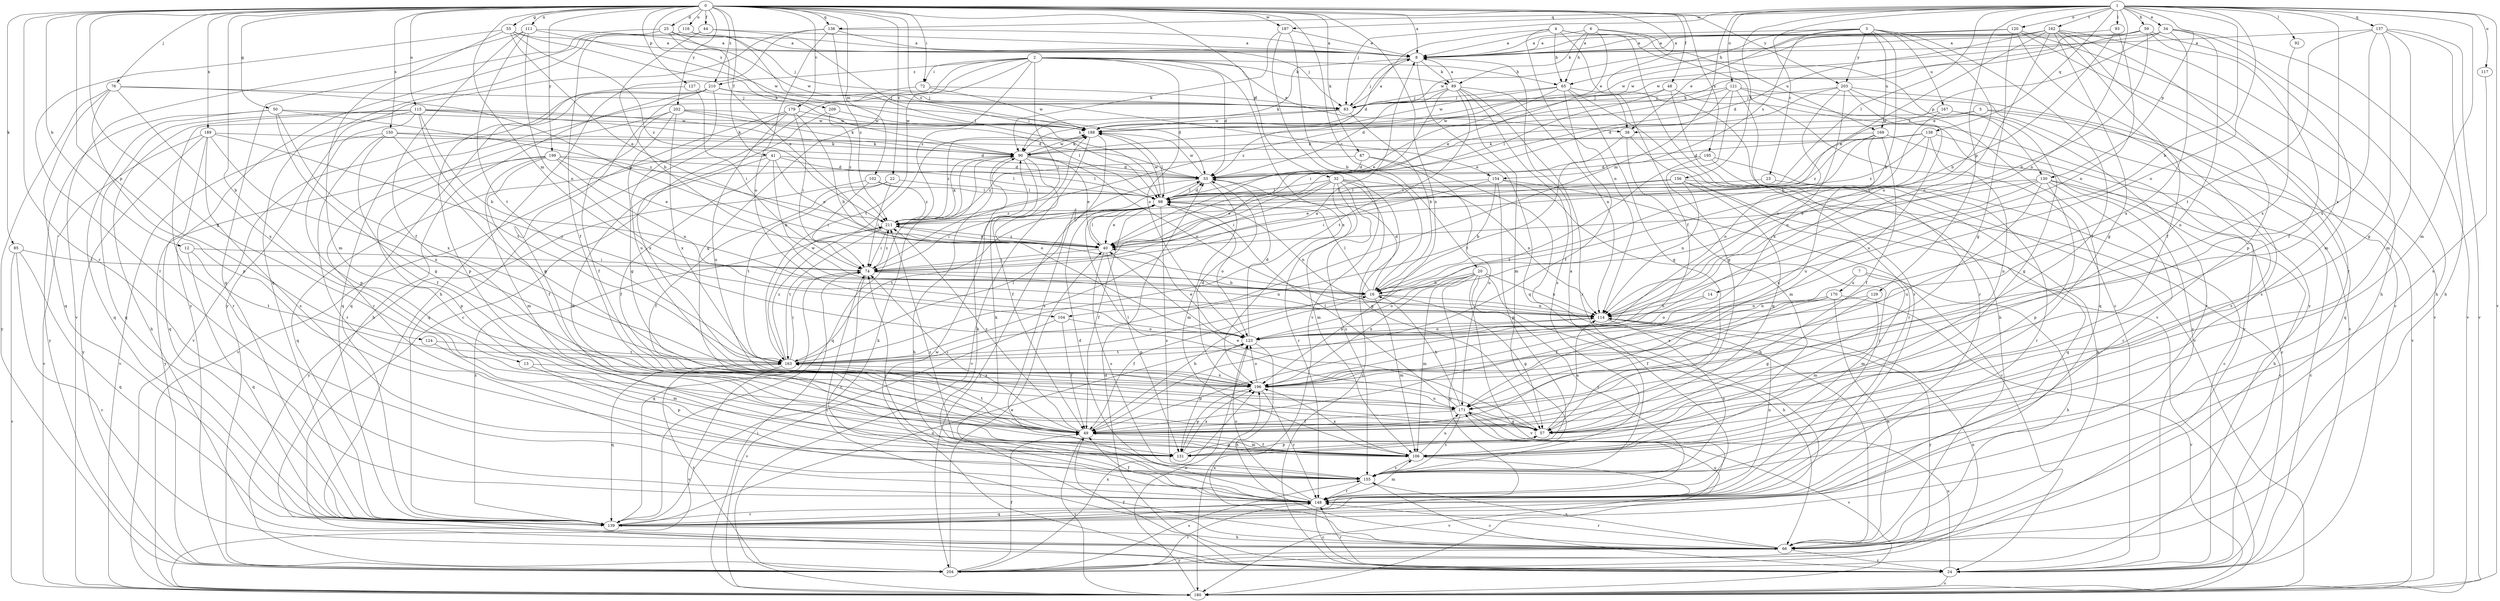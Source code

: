 strict digraph  {
0;
1;
2;
3;
4;
5;
6;
7;
8;
12;
13;
14;
16;
20;
22;
23;
24;
25;
32;
33;
34;
38;
40;
41;
44;
48;
49;
50;
55;
57;
59;
65;
66;
72;
74;
76;
83;
85;
87;
89;
90;
92;
93;
98;
102;
104;
106;
111;
114;
115;
116;
117;
120;
121;
123;
124;
127;
129;
130;
131;
136;
137;
138;
139;
148;
150;
154;
155;
156;
162;
163;
167;
169;
170;
171;
179;
180;
187;
188;
189;
195;
196;
199;
202;
203;
204;
209;
210;
211;
0 -> 8  [label=a];
0 -> 12  [label=b];
0 -> 13  [label=b];
0 -> 20  [label=c];
0 -> 22  [label=c];
0 -> 25  [label=d];
0 -> 32  [label=d];
0 -> 41  [label=f];
0 -> 44  [label=f];
0 -> 48  [label=f];
0 -> 49  [label=f];
0 -> 50  [label=g];
0 -> 55  [label=g];
0 -> 57  [label=g];
0 -> 72  [label=i];
0 -> 76  [label=j];
0 -> 85  [label=k];
0 -> 87  [label=k];
0 -> 102  [label=m];
0 -> 104  [label=m];
0 -> 111  [label=n];
0 -> 115  [label=o];
0 -> 116  [label=o];
0 -> 124  [label=p];
0 -> 127  [label=p];
0 -> 136  [label=q];
0 -> 148  [label=r];
0 -> 150  [label=s];
0 -> 154  [label=s];
0 -> 179  [label=v];
0 -> 187  [label=w];
0 -> 189  [label=x];
0 -> 195  [label=x];
0 -> 196  [label=x];
0 -> 199  [label=y];
0 -> 202  [label=y];
0 -> 203  [label=y];
0 -> 209  [label=z];
0 -> 210  [label=z];
1 -> 14  [label=b];
1 -> 23  [label=c];
1 -> 34  [label=e];
1 -> 59  [label=h];
1 -> 83  [label=j];
1 -> 92  [label=l];
1 -> 93  [label=l];
1 -> 98  [label=l];
1 -> 104  [label=m];
1 -> 106  [label=m];
1 -> 114  [label=n];
1 -> 117  [label=o];
1 -> 120  [label=o];
1 -> 121  [label=o];
1 -> 123  [label=o];
1 -> 129  [label=p];
1 -> 130  [label=p];
1 -> 136  [label=q];
1 -> 137  [label=q];
1 -> 138  [label=q];
1 -> 156  [label=t];
1 -> 162  [label=t];
1 -> 180  [label=v];
1 -> 187  [label=w];
1 -> 196  [label=x];
2 -> 24  [label=c];
2 -> 33  [label=d];
2 -> 38  [label=e];
2 -> 57  [label=g];
2 -> 65  [label=h];
2 -> 72  [label=i];
2 -> 74  [label=i];
2 -> 89  [label=k];
2 -> 123  [label=o];
2 -> 163  [label=t];
2 -> 196  [label=x];
2 -> 210  [label=z];
2 -> 211  [label=z];
3 -> 8  [label=a];
3 -> 16  [label=b];
3 -> 38  [label=e];
3 -> 49  [label=f];
3 -> 65  [label=h];
3 -> 123  [label=o];
3 -> 154  [label=s];
3 -> 167  [label=u];
3 -> 169  [label=u];
3 -> 203  [label=y];
4 -> 8  [label=a];
4 -> 33  [label=d];
4 -> 38  [label=e];
4 -> 65  [label=h];
4 -> 114  [label=n];
4 -> 130  [label=p];
4 -> 180  [label=v];
5 -> 38  [label=e];
5 -> 139  [label=q];
5 -> 155  [label=s];
5 -> 188  [label=w];
6 -> 8  [label=a];
6 -> 24  [label=c];
6 -> 40  [label=e];
6 -> 65  [label=h];
6 -> 89  [label=k];
6 -> 169  [label=u];
7 -> 49  [label=f];
7 -> 66  [label=h];
7 -> 106  [label=m];
7 -> 170  [label=u];
8 -> 83  [label=j];
8 -> 89  [label=k];
8 -> 90  [label=k];
8 -> 139  [label=q];
12 -> 74  [label=i];
12 -> 139  [label=q];
12 -> 163  [label=t];
13 -> 131  [label=p];
13 -> 196  [label=x];
14 -> 114  [label=n];
14 -> 123  [label=o];
16 -> 33  [label=d];
16 -> 49  [label=f];
16 -> 57  [label=g];
16 -> 98  [label=l];
16 -> 106  [label=m];
16 -> 114  [label=n];
20 -> 16  [label=b];
20 -> 66  [label=h];
20 -> 106  [label=m];
20 -> 114  [label=n];
20 -> 123  [label=o];
20 -> 139  [label=q];
20 -> 148  [label=r];
20 -> 180  [label=v];
20 -> 196  [label=x];
22 -> 49  [label=f];
22 -> 74  [label=i];
22 -> 98  [label=l];
22 -> 163  [label=t];
23 -> 98  [label=l];
23 -> 148  [label=r];
24 -> 33  [label=d];
24 -> 49  [label=f];
24 -> 148  [label=r];
24 -> 171  [label=u];
24 -> 180  [label=v];
24 -> 188  [label=w];
25 -> 8  [label=a];
25 -> 40  [label=e];
25 -> 49  [label=f];
25 -> 83  [label=j];
25 -> 139  [label=q];
25 -> 188  [label=w];
32 -> 24  [label=c];
32 -> 40  [label=e];
32 -> 57  [label=g];
32 -> 74  [label=i];
32 -> 98  [label=l];
32 -> 106  [label=m];
32 -> 114  [label=n];
32 -> 148  [label=r];
32 -> 155  [label=s];
33 -> 98  [label=l];
33 -> 106  [label=m];
33 -> 188  [label=w];
33 -> 204  [label=y];
34 -> 8  [label=a];
34 -> 66  [label=h];
34 -> 98  [label=l];
34 -> 171  [label=u];
34 -> 180  [label=v];
34 -> 188  [label=w];
34 -> 196  [label=x];
38 -> 106  [label=m];
38 -> 148  [label=r];
38 -> 163  [label=t];
40 -> 74  [label=i];
40 -> 98  [label=l];
40 -> 131  [label=p];
40 -> 155  [label=s];
40 -> 211  [label=z];
41 -> 16  [label=b];
41 -> 33  [label=d];
41 -> 40  [label=e];
41 -> 49  [label=f];
41 -> 98  [label=l];
41 -> 106  [label=m];
41 -> 139  [label=q];
44 -> 8  [label=a];
44 -> 16  [label=b];
44 -> 98  [label=l];
44 -> 139  [label=q];
48 -> 24  [label=c];
48 -> 66  [label=h];
48 -> 83  [label=j];
48 -> 98  [label=l];
49 -> 16  [label=b];
49 -> 74  [label=i];
49 -> 106  [label=m];
49 -> 163  [label=t];
49 -> 180  [label=v];
49 -> 211  [label=z];
50 -> 57  [label=g];
50 -> 139  [label=q];
50 -> 188  [label=w];
50 -> 196  [label=x];
50 -> 204  [label=y];
50 -> 211  [label=z];
55 -> 8  [label=a];
55 -> 40  [label=e];
55 -> 90  [label=k];
55 -> 106  [label=m];
55 -> 148  [label=r];
55 -> 211  [label=z];
57 -> 40  [label=e];
57 -> 98  [label=l];
57 -> 114  [label=n];
57 -> 131  [label=p];
59 -> 8  [label=a];
59 -> 16  [label=b];
59 -> 49  [label=f];
59 -> 90  [label=k];
59 -> 106  [label=m];
59 -> 188  [label=w];
65 -> 40  [label=e];
65 -> 49  [label=f];
65 -> 57  [label=g];
65 -> 83  [label=j];
65 -> 148  [label=r];
65 -> 180  [label=v];
65 -> 188  [label=w];
66 -> 24  [label=c];
66 -> 74  [label=i];
66 -> 148  [label=r];
66 -> 155  [label=s];
66 -> 196  [label=x];
66 -> 204  [label=y];
72 -> 83  [label=j];
72 -> 139  [label=q];
72 -> 188  [label=w];
74 -> 16  [label=b];
74 -> 114  [label=n];
74 -> 139  [label=q];
74 -> 148  [label=r];
74 -> 211  [label=z];
76 -> 40  [label=e];
76 -> 83  [label=j];
76 -> 131  [label=p];
76 -> 139  [label=q];
76 -> 196  [label=x];
76 -> 204  [label=y];
83 -> 8  [label=a];
83 -> 16  [label=b];
83 -> 90  [label=k];
83 -> 188  [label=w];
85 -> 24  [label=c];
85 -> 74  [label=i];
85 -> 139  [label=q];
85 -> 180  [label=v];
87 -> 33  [label=d];
87 -> 66  [label=h];
87 -> 171  [label=u];
87 -> 211  [label=z];
89 -> 8  [label=a];
89 -> 33  [label=d];
89 -> 74  [label=i];
89 -> 83  [label=j];
89 -> 106  [label=m];
89 -> 114  [label=n];
89 -> 148  [label=r];
89 -> 155  [label=s];
89 -> 163  [label=t];
90 -> 33  [label=d];
90 -> 40  [label=e];
90 -> 49  [label=f];
90 -> 66  [label=h];
90 -> 114  [label=n];
90 -> 123  [label=o];
90 -> 139  [label=q];
90 -> 188  [label=w];
92 -> 196  [label=x];
93 -> 8  [label=a];
93 -> 16  [label=b];
93 -> 114  [label=n];
98 -> 33  [label=d];
98 -> 40  [label=e];
98 -> 49  [label=f];
98 -> 74  [label=i];
98 -> 114  [label=n];
98 -> 123  [label=o];
98 -> 155  [label=s];
98 -> 163  [label=t];
98 -> 188  [label=w];
98 -> 211  [label=z];
102 -> 74  [label=i];
102 -> 98  [label=l];
102 -> 204  [label=y];
102 -> 211  [label=z];
104 -> 49  [label=f];
104 -> 123  [label=o];
104 -> 180  [label=v];
106 -> 49  [label=f];
106 -> 155  [label=s];
106 -> 171  [label=u];
106 -> 180  [label=v];
106 -> 196  [label=x];
111 -> 8  [label=a];
111 -> 49  [label=f];
111 -> 114  [label=n];
111 -> 163  [label=t];
111 -> 180  [label=v];
111 -> 188  [label=w];
114 -> 123  [label=o];
114 -> 155  [label=s];
114 -> 204  [label=y];
115 -> 16  [label=b];
115 -> 33  [label=d];
115 -> 66  [label=h];
115 -> 90  [label=k];
115 -> 131  [label=p];
115 -> 139  [label=q];
115 -> 148  [label=r];
115 -> 163  [label=t];
115 -> 188  [label=w];
116 -> 8  [label=a];
116 -> 98  [label=l];
116 -> 204  [label=y];
117 -> 155  [label=s];
120 -> 8  [label=a];
120 -> 24  [label=c];
120 -> 57  [label=g];
120 -> 180  [label=v];
120 -> 188  [label=w];
120 -> 204  [label=y];
121 -> 40  [label=e];
121 -> 57  [label=g];
121 -> 83  [label=j];
121 -> 148  [label=r];
121 -> 180  [label=v];
121 -> 204  [label=y];
121 -> 211  [label=z];
123 -> 33  [label=d];
123 -> 40  [label=e];
123 -> 66  [label=h];
123 -> 114  [label=n];
123 -> 131  [label=p];
123 -> 163  [label=t];
124 -> 106  [label=m];
124 -> 163  [label=t];
127 -> 74  [label=i];
127 -> 83  [label=j];
127 -> 131  [label=p];
129 -> 57  [label=g];
129 -> 106  [label=m];
129 -> 114  [label=n];
130 -> 24  [label=c];
130 -> 40  [label=e];
130 -> 66  [label=h];
130 -> 98  [label=l];
130 -> 131  [label=p];
130 -> 148  [label=r];
130 -> 171  [label=u];
130 -> 196  [label=x];
131 -> 57  [label=g];
131 -> 196  [label=x];
136 -> 8  [label=a];
136 -> 66  [label=h];
136 -> 83  [label=j];
136 -> 123  [label=o];
136 -> 204  [label=y];
136 -> 211  [label=z];
137 -> 8  [label=a];
137 -> 57  [label=g];
137 -> 66  [label=h];
137 -> 106  [label=m];
137 -> 163  [label=t];
137 -> 180  [label=v];
137 -> 196  [label=x];
138 -> 33  [label=d];
138 -> 90  [label=k];
138 -> 114  [label=n];
138 -> 155  [label=s];
138 -> 171  [label=u];
138 -> 211  [label=z];
139 -> 66  [label=h];
139 -> 90  [label=k];
139 -> 123  [label=o];
139 -> 148  [label=r];
139 -> 171  [label=u];
139 -> 211  [label=z];
148 -> 24  [label=c];
148 -> 33  [label=d];
148 -> 49  [label=f];
148 -> 90  [label=k];
148 -> 106  [label=m];
148 -> 114  [label=n];
148 -> 123  [label=o];
148 -> 139  [label=q];
150 -> 33  [label=d];
150 -> 49  [label=f];
150 -> 90  [label=k];
150 -> 148  [label=r];
150 -> 171  [label=u];
150 -> 180  [label=v];
154 -> 16  [label=b];
154 -> 24  [label=c];
154 -> 74  [label=i];
154 -> 98  [label=l];
154 -> 131  [label=p];
154 -> 148  [label=r];
155 -> 8  [label=a];
155 -> 24  [label=c];
155 -> 74  [label=i];
155 -> 90  [label=k];
155 -> 148  [label=r];
155 -> 211  [label=z];
156 -> 24  [label=c];
156 -> 40  [label=e];
156 -> 57  [label=g];
156 -> 98  [label=l];
156 -> 114  [label=n];
156 -> 139  [label=q];
162 -> 8  [label=a];
162 -> 33  [label=d];
162 -> 40  [label=e];
162 -> 49  [label=f];
162 -> 57  [label=g];
162 -> 66  [label=h];
162 -> 123  [label=o];
162 -> 131  [label=p];
162 -> 148  [label=r];
162 -> 188  [label=w];
163 -> 8  [label=a];
163 -> 74  [label=i];
163 -> 98  [label=l];
163 -> 139  [label=q];
163 -> 180  [label=v];
163 -> 188  [label=w];
163 -> 196  [label=x];
163 -> 211  [label=z];
167 -> 57  [label=g];
167 -> 114  [label=n];
167 -> 148  [label=r];
167 -> 188  [label=w];
169 -> 24  [label=c];
169 -> 49  [label=f];
169 -> 90  [label=k];
169 -> 123  [label=o];
169 -> 171  [label=u];
169 -> 211  [label=z];
170 -> 49  [label=f];
170 -> 66  [label=h];
170 -> 114  [label=n];
170 -> 180  [label=v];
170 -> 196  [label=x];
171 -> 16  [label=b];
171 -> 49  [label=f];
171 -> 57  [label=g];
171 -> 98  [label=l];
171 -> 155  [label=s];
171 -> 180  [label=v];
179 -> 16  [label=b];
179 -> 74  [label=i];
179 -> 139  [label=q];
179 -> 171  [label=u];
179 -> 180  [label=v];
179 -> 188  [label=w];
180 -> 74  [label=i];
180 -> 123  [label=o];
187 -> 8  [label=a];
187 -> 16  [label=b];
187 -> 90  [label=k];
187 -> 180  [label=v];
188 -> 90  [label=k];
188 -> 98  [label=l];
188 -> 155  [label=s];
188 -> 180  [label=v];
188 -> 211  [label=z];
189 -> 90  [label=k];
189 -> 123  [label=o];
189 -> 139  [label=q];
189 -> 155  [label=s];
189 -> 180  [label=v];
189 -> 196  [label=x];
189 -> 204  [label=y];
195 -> 24  [label=c];
195 -> 33  [label=d];
195 -> 66  [label=h];
195 -> 163  [label=t];
196 -> 33  [label=d];
196 -> 123  [label=o];
196 -> 131  [label=p];
196 -> 148  [label=r];
196 -> 171  [label=u];
199 -> 33  [label=d];
199 -> 40  [label=e];
199 -> 49  [label=f];
199 -> 98  [label=l];
199 -> 106  [label=m];
199 -> 114  [label=n];
199 -> 131  [label=p];
199 -> 204  [label=y];
202 -> 49  [label=f];
202 -> 57  [label=g];
202 -> 90  [label=k];
202 -> 98  [label=l];
202 -> 148  [label=r];
202 -> 188  [label=w];
202 -> 196  [label=x];
203 -> 16  [label=b];
203 -> 24  [label=c];
203 -> 33  [label=d];
203 -> 83  [label=j];
203 -> 139  [label=q];
203 -> 171  [label=u];
203 -> 196  [label=x];
204 -> 40  [label=e];
204 -> 49  [label=f];
204 -> 114  [label=n];
204 -> 148  [label=r];
204 -> 155  [label=s];
204 -> 163  [label=t];
204 -> 196  [label=x];
209 -> 188  [label=w];
209 -> 196  [label=x];
209 -> 211  [label=z];
210 -> 33  [label=d];
210 -> 66  [label=h];
210 -> 83  [label=j];
210 -> 131  [label=p];
210 -> 139  [label=q];
210 -> 171  [label=u];
210 -> 180  [label=v];
211 -> 40  [label=e];
211 -> 74  [label=i];
211 -> 90  [label=k];
211 -> 163  [label=t];
}
